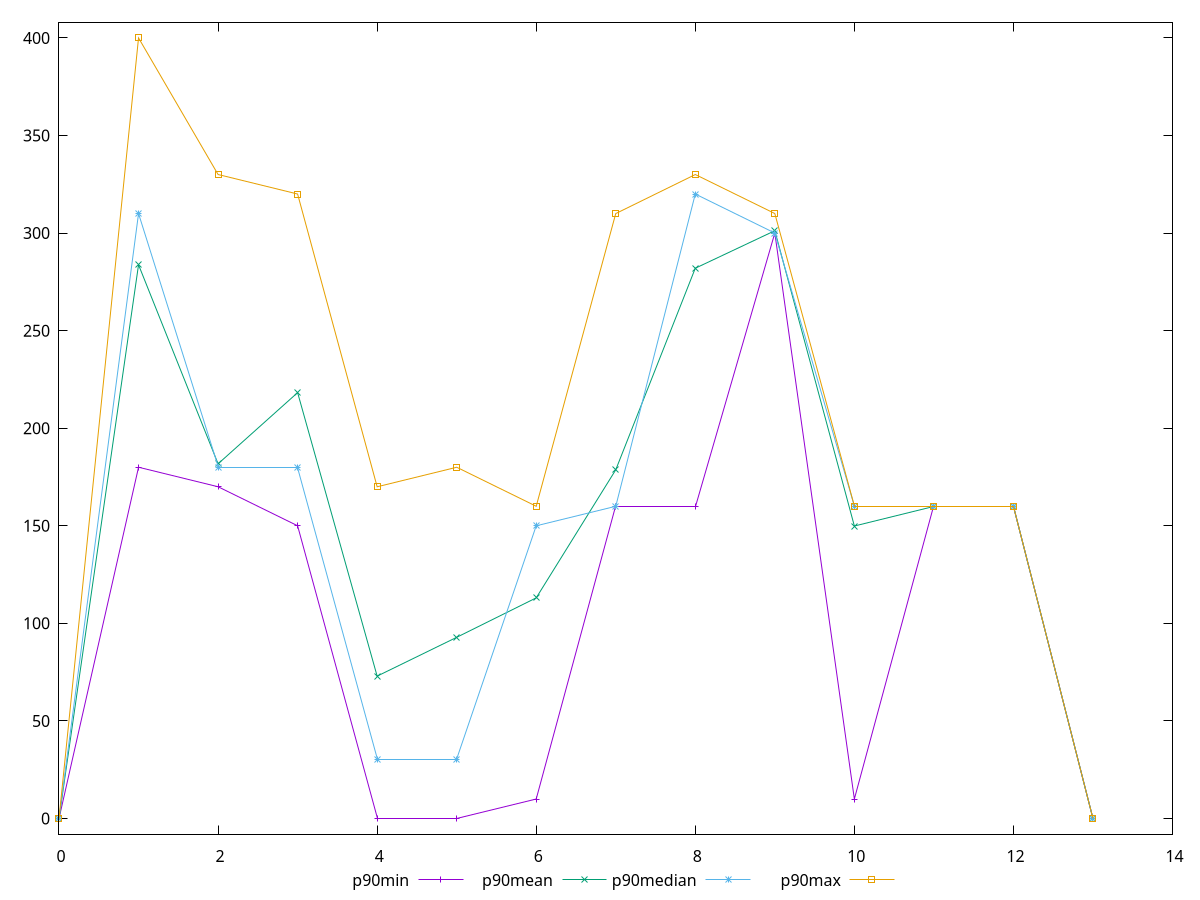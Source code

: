 reset
set terminal svg size 640, 520 enhanced background rgb 'white'
set output "report_00007_2020-12-11T15:55:29.892Z/uses-http2/progression/value.svg"

$p90Min <<EOF
0 0
1 180
2 170
3 150
4 0
5 0
6 10
7 160
8 160
9 300
10 10
11 160
12 160
13 0
EOF

$p90Mean <<EOF
0 0
1 283.7362637362637
2 181.75824175824175
3 218.24175824175825
4 72.96703296703296
5 92.85714285714286
6 113.07692307692308
7 178.6813186813187
8 281.97802197802196
9 301.2087912087912
10 149.8901098901099
11 160
12 160
13 0
EOF

$p90Median <<EOF
0 0
1 310
2 180
3 180
4 30
5 30
6 150
7 160
8 320
9 300
10 160
11 160
12 160
13 0
EOF

$p90Max <<EOF
0 0
1 400
2 330
3 320
4 170
5 180
6 160
7 310
8 330
9 310
10 160
11 160
12 160
13 0
EOF

set key outside below
set yrange [-8:408]

plot \
  $p90Min title "p90min" with linespoints, \
  $p90Mean title "p90mean" with linespoints, \
  $p90Median title "p90median" with linespoints, \
  $p90Max title "p90max" with linespoints, \


reset